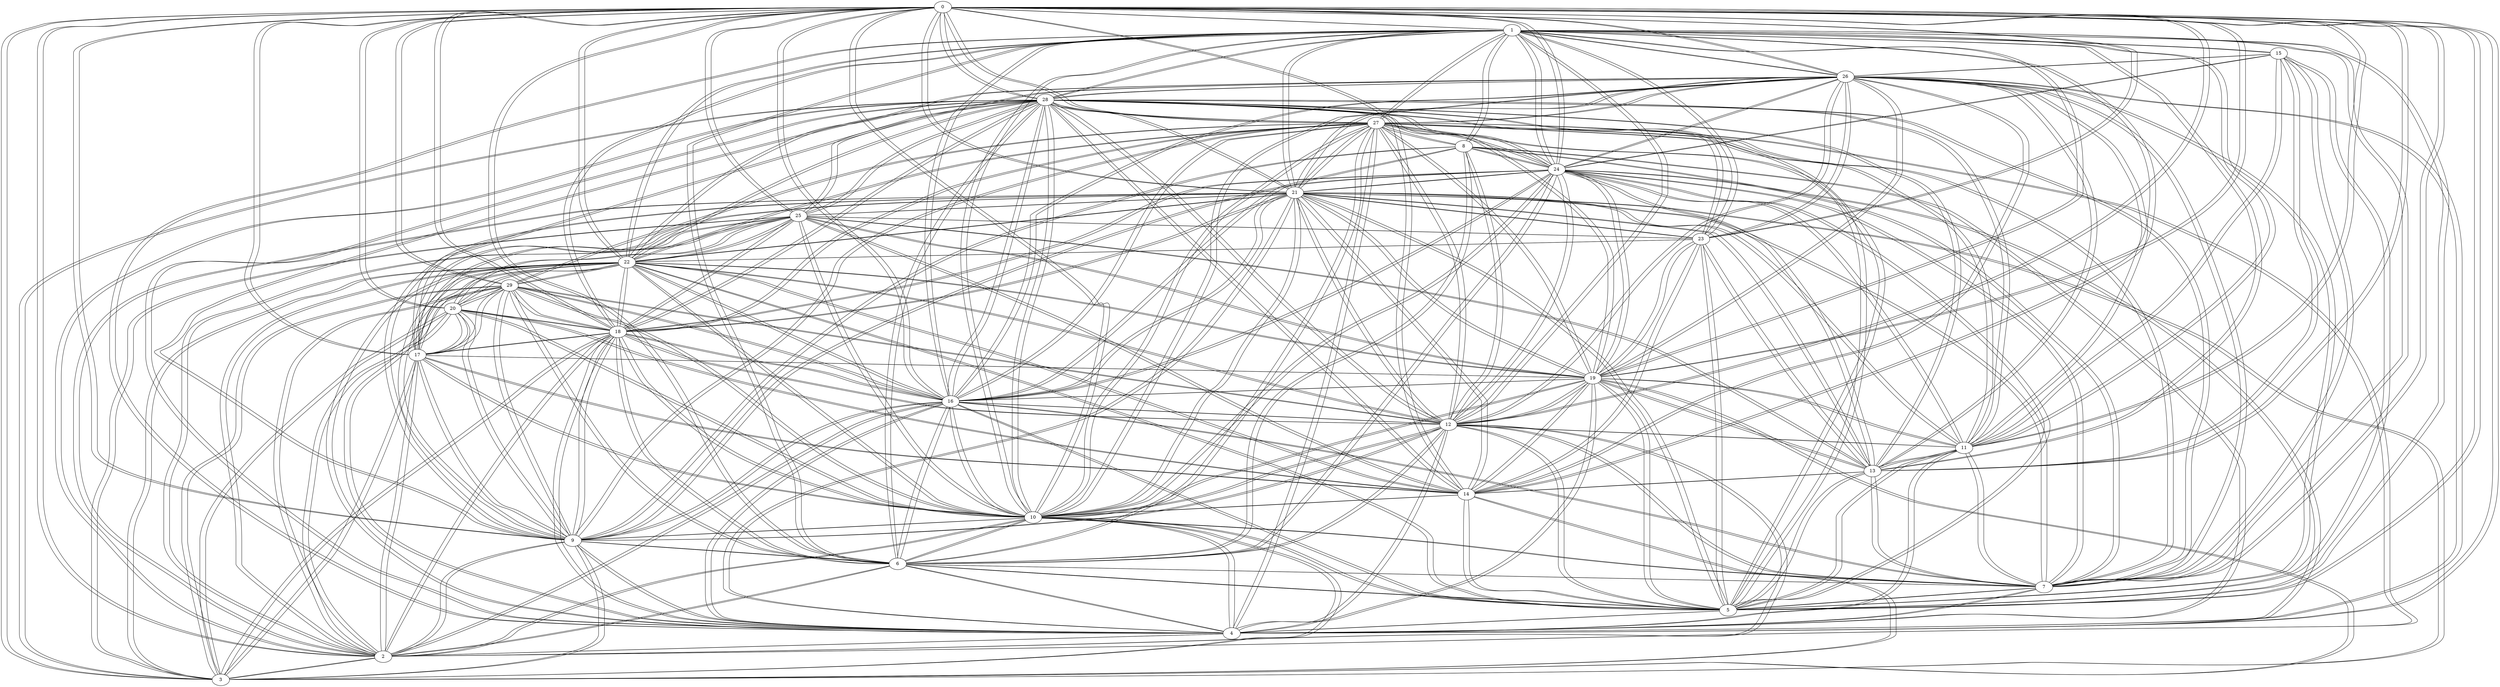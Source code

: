 graph abstract {
	0 -- {1 2 3 4 5 6 7 9 10 11 12 13 14 16 17 18 19 20 21 22 23 24 25 26 27 28 29 }
	1 -- {0 4 5 6 7 8 10 11 12 13 14 15 16 18 19 21 22 23 24 26 27 28 }
	2 -- {0 3 4 6 9 10 12 16 17 18 20 21 22 25 27 28 29 }
	3 -- {0 2 9 10 14 17 18 19 20 21 22 25 28 29 }
	4 -- {0 1 2 5 6 7 8 9 10 11 12 16 18 19 21 22 24 26 27 28 29 }
	5 -- {0 1 4 6 7 10 11 12 13 14 15 16 19 21 22 23 24 26 27 28 }
	6 -- {0 1 2 4 5 7 8 9 10 12 16 18 24 27 28 29 }
	7 -- {0 1 4 5 6 8 10 11 12 13 15 16 21 24 26 27 28 }
	8 -- {16 1 4 6 7 24 9 27 12 }
	9 -- {0 2 3 4 6 8 10 12 16 17 18 20 21 22 24 27 28 29 }
	10 -- {0 1 2 3 4 5 6 7 9 12 14 16 17 18 19 20 21 22 24 25 26 27 28 29 }
	11 -- {0 1 4 5 7 12 13 15 19 21 24 26 27 28 }
	12 -- {0 1 2 4 5 6 7 8 9 10 11 16 18 19 21 22 24 26 27 28 29 }
	13 -- {0 1 5 7 11 14 15 19 21 23 24 25 26 28 }
	14 -- {0 1 3 5 10 13 17 19 20 21 22 23 25 26 28 }
	15 -- {1 5 7 24 26 11 13 }
	16 -- {0 1 2 4 5 6 7 8 9 10 12 18 19 21 22 24 26 27 28 29 }
	17 -- {0 2 3 9 10 14 18 19 20 21 22 25 28 29 }
	18 -- {0 1 2 3 4 6 9 10 12 16 17 20 21 22 24 25 27 28 29 }
	19 -- {0 1 3 4 5 10 11 12 13 14 16 17 21 22 23 24 25 26 27 28 }
	20 -- {0 17 2 18 3 22 9 25 10 29 14 }
	21 -- {0 1 2 3 4 5 7 9 10 11 12 13 14 16 17 18 19 22 23 24 25 26 27 28 }
	22 -- {0 1 2 3 4 5 9 10 12 14 16 17 18 19 20 21 23 25 26 27 28 29 }
	23 -- {0 1 19 5 21 22 25 26 28 13 14 }
	24 -- {0 1 4 5 6 7 8 9 10 11 12 13 15 16 18 19 21 26 27 28 }
	25 -- {0 2 3 10 13 14 17 18 19 20 21 22 23 26 28 }
	26 -- {0 1 4 5 7 10 11 12 13 14 15 16 19 21 22 23 24 25 27 28 }
	27 -- {0 1 2 4 5 6 7 8 9 10 11 12 16 18 19 21 22 24 26 28 29 }
	28 -- {0 1 2 3 4 5 6 7 9 10 11 12 13 14 16 17 18 19 21 22 23 24 25 26 27 }
	29 -- {0 2 3 4 6 9 10 12 16 17 18 20 22 27 }
}